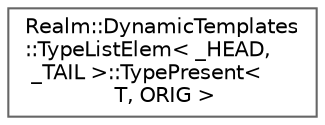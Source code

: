 digraph "Graphical Class Hierarchy"
{
 // LATEX_PDF_SIZE
  bgcolor="transparent";
  edge [fontname=Helvetica,fontsize=10,labelfontname=Helvetica,labelfontsize=10];
  node [fontname=Helvetica,fontsize=10,shape=box,height=0.2,width=0.4];
  rankdir="LR";
  Node0 [id="Node000000",label="Realm::DynamicTemplates\l::TypeListElem\< _HEAD,\l _TAIL \>::TypePresent\<\l T, ORIG \>",height=0.2,width=0.4,color="grey40", fillcolor="white", style="filled",URL="$structRealm_1_1DynamicTemplates_1_1TypeListElem_1_1TypePresent.html",tooltip=" "];
}
